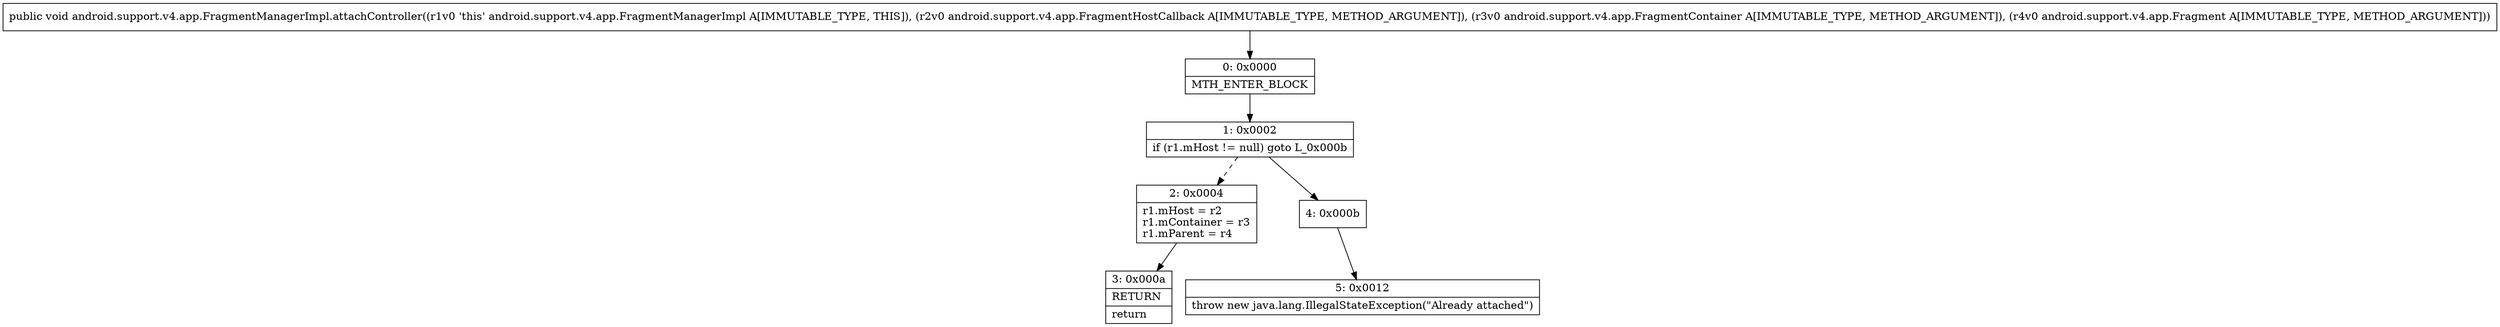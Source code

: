 digraph "CFG forandroid.support.v4.app.FragmentManagerImpl.attachController(Landroid\/support\/v4\/app\/FragmentHostCallback;Landroid\/support\/v4\/app\/FragmentContainer;Landroid\/support\/v4\/app\/Fragment;)V" {
Node_0 [shape=record,label="{0\:\ 0x0000|MTH_ENTER_BLOCK\l}"];
Node_1 [shape=record,label="{1\:\ 0x0002|if (r1.mHost != null) goto L_0x000b\l}"];
Node_2 [shape=record,label="{2\:\ 0x0004|r1.mHost = r2\lr1.mContainer = r3\lr1.mParent = r4\l}"];
Node_3 [shape=record,label="{3\:\ 0x000a|RETURN\l|return\l}"];
Node_4 [shape=record,label="{4\:\ 0x000b}"];
Node_5 [shape=record,label="{5\:\ 0x0012|throw new java.lang.IllegalStateException(\"Already attached\")\l}"];
MethodNode[shape=record,label="{public void android.support.v4.app.FragmentManagerImpl.attachController((r1v0 'this' android.support.v4.app.FragmentManagerImpl A[IMMUTABLE_TYPE, THIS]), (r2v0 android.support.v4.app.FragmentHostCallback A[IMMUTABLE_TYPE, METHOD_ARGUMENT]), (r3v0 android.support.v4.app.FragmentContainer A[IMMUTABLE_TYPE, METHOD_ARGUMENT]), (r4v0 android.support.v4.app.Fragment A[IMMUTABLE_TYPE, METHOD_ARGUMENT])) }"];
MethodNode -> Node_0;
Node_0 -> Node_1;
Node_1 -> Node_2[style=dashed];
Node_1 -> Node_4;
Node_2 -> Node_3;
Node_4 -> Node_5;
}

